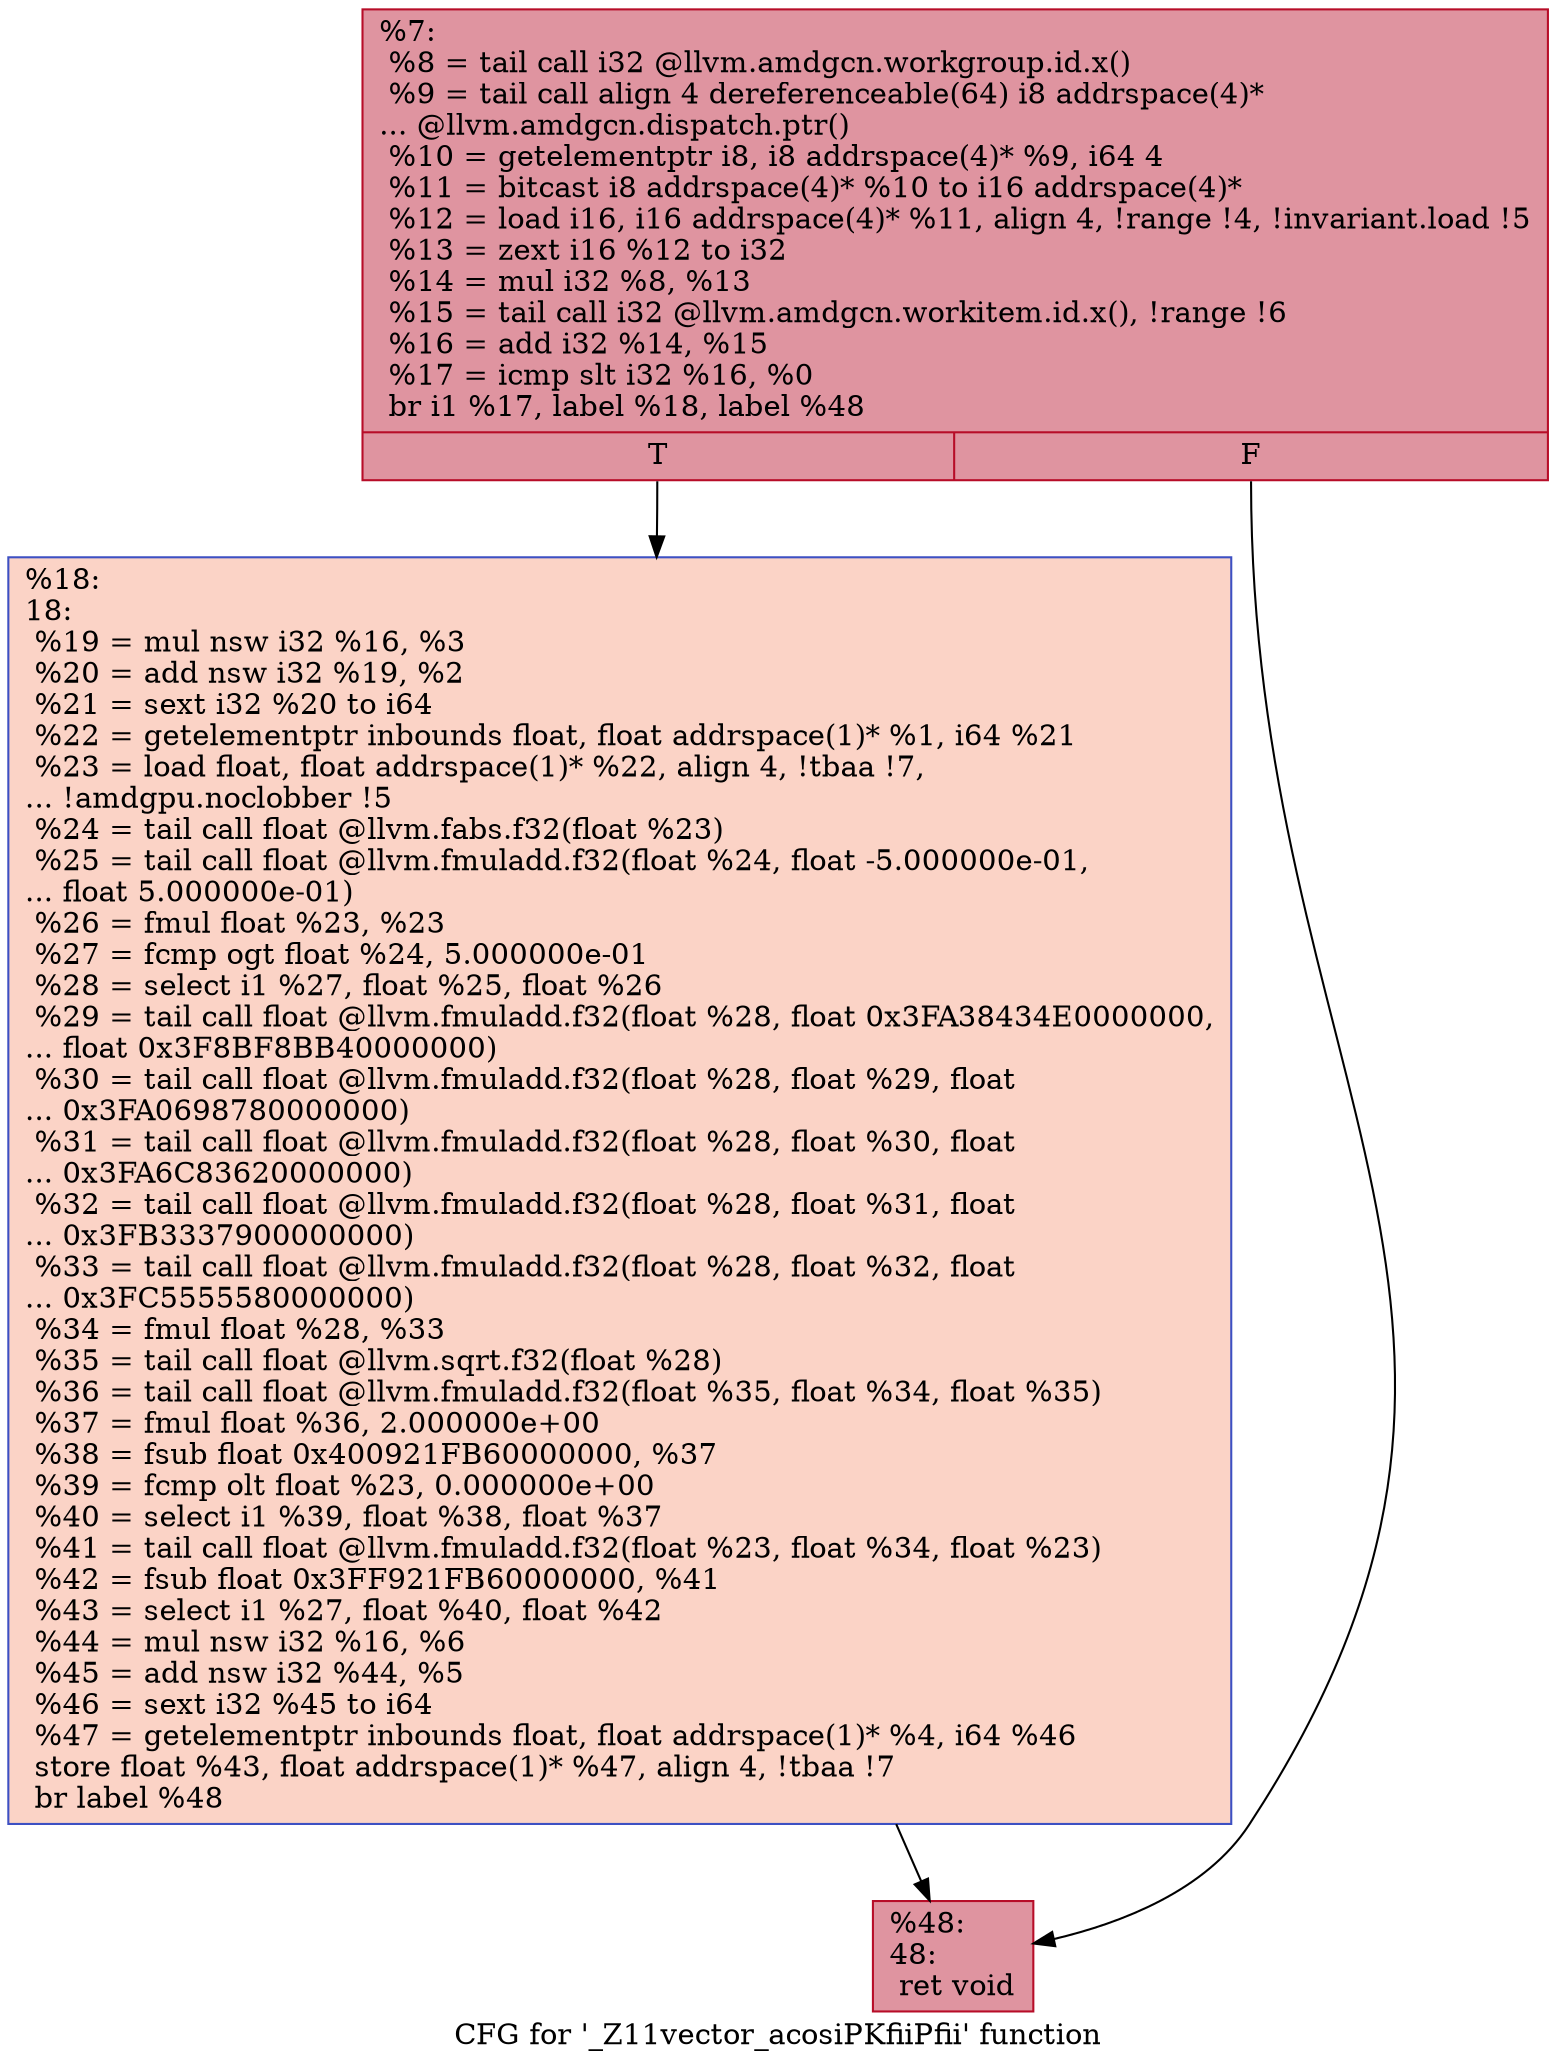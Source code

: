 digraph "CFG for '_Z11vector_acosiPKfiiPfii' function" {
	label="CFG for '_Z11vector_acosiPKfiiPfii' function";

	Node0x4cd8870 [shape=record,color="#b70d28ff", style=filled, fillcolor="#b70d2870",label="{%7:\l  %8 = tail call i32 @llvm.amdgcn.workgroup.id.x()\l  %9 = tail call align 4 dereferenceable(64) i8 addrspace(4)*\l... @llvm.amdgcn.dispatch.ptr()\l  %10 = getelementptr i8, i8 addrspace(4)* %9, i64 4\l  %11 = bitcast i8 addrspace(4)* %10 to i16 addrspace(4)*\l  %12 = load i16, i16 addrspace(4)* %11, align 4, !range !4, !invariant.load !5\l  %13 = zext i16 %12 to i32\l  %14 = mul i32 %8, %13\l  %15 = tail call i32 @llvm.amdgcn.workitem.id.x(), !range !6\l  %16 = add i32 %14, %15\l  %17 = icmp slt i32 %16, %0\l  br i1 %17, label %18, label %48\l|{<s0>T|<s1>F}}"];
	Node0x4cd8870:s0 -> Node0x4cda7a0;
	Node0x4cd8870:s1 -> Node0x4cda830;
	Node0x4cda7a0 [shape=record,color="#3d50c3ff", style=filled, fillcolor="#f59c7d70",label="{%18:\l18:                                               \l  %19 = mul nsw i32 %16, %3\l  %20 = add nsw i32 %19, %2\l  %21 = sext i32 %20 to i64\l  %22 = getelementptr inbounds float, float addrspace(1)* %1, i64 %21\l  %23 = load float, float addrspace(1)* %22, align 4, !tbaa !7,\l... !amdgpu.noclobber !5\l  %24 = tail call float @llvm.fabs.f32(float %23)\l  %25 = tail call float @llvm.fmuladd.f32(float %24, float -5.000000e-01,\l... float 5.000000e-01)\l  %26 = fmul float %23, %23\l  %27 = fcmp ogt float %24, 5.000000e-01\l  %28 = select i1 %27, float %25, float %26\l  %29 = tail call float @llvm.fmuladd.f32(float %28, float 0x3FA38434E0000000,\l... float 0x3F8BF8BB40000000)\l  %30 = tail call float @llvm.fmuladd.f32(float %28, float %29, float\l... 0x3FA0698780000000)\l  %31 = tail call float @llvm.fmuladd.f32(float %28, float %30, float\l... 0x3FA6C83620000000)\l  %32 = tail call float @llvm.fmuladd.f32(float %28, float %31, float\l... 0x3FB3337900000000)\l  %33 = tail call float @llvm.fmuladd.f32(float %28, float %32, float\l... 0x3FC5555580000000)\l  %34 = fmul float %28, %33\l  %35 = tail call float @llvm.sqrt.f32(float %28)\l  %36 = tail call float @llvm.fmuladd.f32(float %35, float %34, float %35)\l  %37 = fmul float %36, 2.000000e+00\l  %38 = fsub float 0x400921FB60000000, %37\l  %39 = fcmp olt float %23, 0.000000e+00\l  %40 = select i1 %39, float %38, float %37\l  %41 = tail call float @llvm.fmuladd.f32(float %23, float %34, float %23)\l  %42 = fsub float 0x3FF921FB60000000, %41\l  %43 = select i1 %27, float %40, float %42\l  %44 = mul nsw i32 %16, %6\l  %45 = add nsw i32 %44, %5\l  %46 = sext i32 %45 to i64\l  %47 = getelementptr inbounds float, float addrspace(1)* %4, i64 %46\l  store float %43, float addrspace(1)* %47, align 4, !tbaa !7\l  br label %48\l}"];
	Node0x4cda7a0 -> Node0x4cda830;
	Node0x4cda830 [shape=record,color="#b70d28ff", style=filled, fillcolor="#b70d2870",label="{%48:\l48:                                               \l  ret void\l}"];
}
